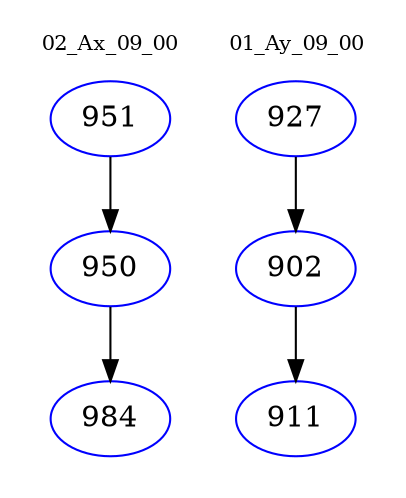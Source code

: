 digraph{
subgraph cluster_0 {
color = white
label = "02_Ax_09_00";
fontsize=10;
T0_951 [label="951", color="blue"]
T0_951 -> T0_950 [color="black"]
T0_950 [label="950", color="blue"]
T0_950 -> T0_984 [color="black"]
T0_984 [label="984", color="blue"]
}
subgraph cluster_1 {
color = white
label = "01_Ay_09_00";
fontsize=10;
T1_927 [label="927", color="blue"]
T1_927 -> T1_902 [color="black"]
T1_902 [label="902", color="blue"]
T1_902 -> T1_911 [color="black"]
T1_911 [label="911", color="blue"]
}
}
